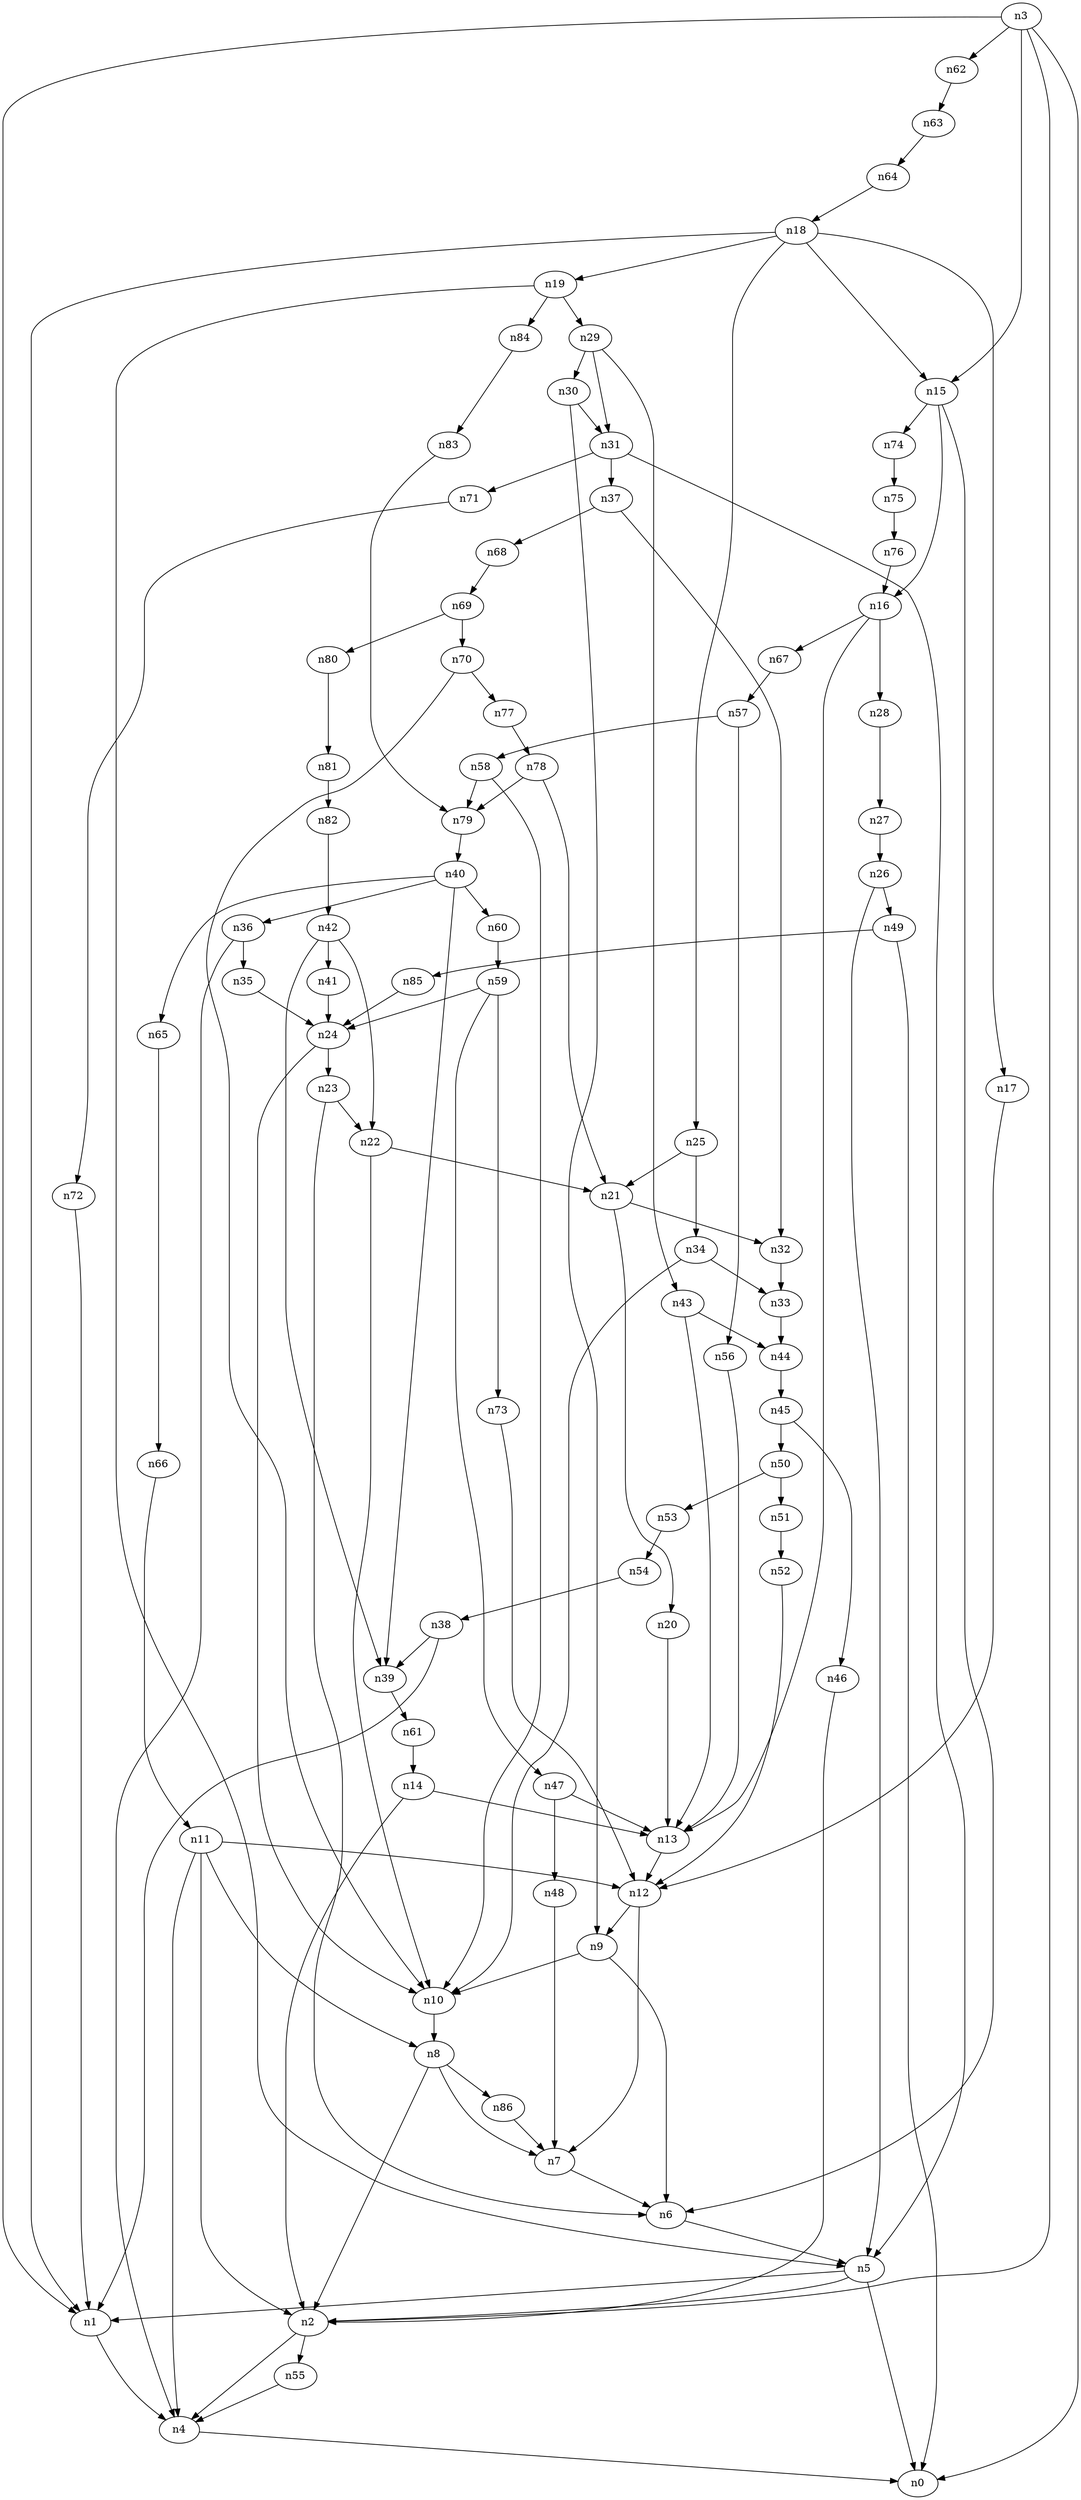 digraph G {
	n1 -> n4	 [_graphml_id=e4];
	n2 -> n4	 [_graphml_id=e7];
	n2 -> n55	 [_graphml_id=e89];
	n3 -> n0	 [_graphml_id=e0];
	n3 -> n1	 [_graphml_id=e3];
	n3 -> n2	 [_graphml_id=e6];
	n3 -> n15	 [_graphml_id=e23];
	n3 -> n62	 [_graphml_id=e101];
	n4 -> n0	 [_graphml_id=e1];
	n5 -> n0	 [_graphml_id=e2];
	n5 -> n1	 [_graphml_id=e5];
	n5 -> n2	 [_graphml_id=e8];
	n6 -> n5	 [_graphml_id=e9];
	n7 -> n6	 [_graphml_id=e10];
	n8 -> n2	 [_graphml_id=e12];
	n8 -> n7	 [_graphml_id=e11];
	n8 -> n86	 [_graphml_id=e142];
	n9 -> n6	 [_graphml_id=e13];
	n9 -> n10	 [_graphml_id=e14];
	n10 -> n8	 [_graphml_id=e15];
	n11 -> n2	 [_graphml_id=e18];
	n11 -> n4	 [_graphml_id=e17];
	n11 -> n8	 [_graphml_id=e16];
	n11 -> n12	 [_graphml_id=e80];
	n12 -> n7	 [_graphml_id=e41];
	n12 -> n9	 [_graphml_id=e19];
	n13 -> n12	 [_graphml_id=e20];
	n14 -> n2	 [_graphml_id=e22];
	n14 -> n13	 [_graphml_id=e21];
	n15 -> n6	 [_graphml_id=e90];
	n15 -> n16	 [_graphml_id=e24];
	n15 -> n74	 [_graphml_id=e121];
	n16 -> n13	 [_graphml_id=e25];
	n16 -> n28	 [_graphml_id=e45];
	n16 -> n67	 [_graphml_id=e109];
	n17 -> n12	 [_graphml_id=e26];
	n18 -> n1	 [_graphml_id=e28];
	n18 -> n15	 [_graphml_id=e31];
	n18 -> n17	 [_graphml_id=e27];
	n18 -> n19	 [_graphml_id=e30];
	n18 -> n25	 [_graphml_id=e40];
	n19 -> n5	 [_graphml_id=e29];
	n19 -> n29	 [_graphml_id=e46];
	n19 -> n84	 [_graphml_id=e137];
	n20 -> n13	 [_graphml_id=e32];
	n21 -> n20	 [_graphml_id=e33];
	n21 -> n32	 [_graphml_id=e52];
	n22 -> n10	 [_graphml_id=e35];
	n22 -> n21	 [_graphml_id=e34];
	n23 -> n6	 [_graphml_id=e70];
	n23 -> n22	 [_graphml_id=e36];
	n24 -> n10	 [_graphml_id=e38];
	n24 -> n23	 [_graphml_id=e37];
	n25 -> n21	 [_graphml_id=e39];
	n25 -> n34	 [_graphml_id=e140];
	n26 -> n5	 [_graphml_id=e42];
	n26 -> n49	 [_graphml_id=e79];
	n27 -> n26	 [_graphml_id=e43];
	n28 -> n27	 [_graphml_id=e44];
	n29 -> n30	 [_graphml_id=e47];
	n29 -> n31	 [_graphml_id=e49];
	n29 -> n43	 [_graphml_id=e68];
	n30 -> n9	 [_graphml_id=e48];
	n30 -> n31	 [_graphml_id=e51];
	n31 -> n5	 [_graphml_id=e50];
	n31 -> n37	 [_graphml_id=e59];
	n31 -> n71	 [_graphml_id=e115];
	n32 -> n33	 [_graphml_id=e53];
	n33 -> n44	 [_graphml_id=e71];
	n34 -> n10	 [_graphml_id=e55];
	n34 -> n33	 [_graphml_id=e54];
	n35 -> n24	 [_graphml_id=e56];
	n36 -> n4	 [_graphml_id=e58];
	n36 -> n35	 [_graphml_id=e57];
	n37 -> n32	 [_graphml_id=e60];
	n37 -> n68	 [_graphml_id=e111];
	n38 -> n1	 [_graphml_id=e61];
	n38 -> n39	 [_graphml_id=e62];
	n39 -> n61	 [_graphml_id=e99];
	n40 -> n36	 [_graphml_id=e64];
	n40 -> n39	 [_graphml_id=e63];
	n40 -> n60	 [_graphml_id=e97];
	n40 -> n65	 [_graphml_id=e105];
	n41 -> n24	 [_graphml_id=e65];
	n42 -> n22	 [_graphml_id=e67];
	n42 -> n39	 [_graphml_id=e110];
	n42 -> n41	 [_graphml_id=e66];
	n43 -> n13	 [_graphml_id=e69];
	n43 -> n44	 [_graphml_id=e100];
	n44 -> n45	 [_graphml_id=e72];
	n45 -> n46	 [_graphml_id=e73];
	n45 -> n50	 [_graphml_id=e81];
	n46 -> n2	 [_graphml_id=e74];
	n47 -> n13	 [_graphml_id=e75];
	n47 -> n48	 [_graphml_id=e76];
	n48 -> n7	 [_graphml_id=e77];
	n49 -> n0	 [_graphml_id=e78];
	n49 -> n85	 [_graphml_id=e138];
	n50 -> n51	 [_graphml_id=e82];
	n50 -> n53	 [_graphml_id=e85];
	n51 -> n52	 [_graphml_id=e83];
	n52 -> n12	 [_graphml_id=e84];
	n53 -> n54	 [_graphml_id=e86];
	n54 -> n38	 [_graphml_id=e87];
	n55 -> n4	 [_graphml_id=e88];
	n56 -> n13	 [_graphml_id=e91];
	n57 -> n56	 [_graphml_id=e92];
	n57 -> n58	 [_graphml_id=e93];
	n58 -> n10	 [_graphml_id=e94];
	n58 -> n79	 [_graphml_id=e128];
	n59 -> n24	 [_graphml_id=e120];
	n59 -> n47	 [_graphml_id=e95];
	n59 -> n73	 [_graphml_id=e119];
	n60 -> n59	 [_graphml_id=e96];
	n61 -> n14	 [_graphml_id=e98];
	n62 -> n63	 [_graphml_id=e102];
	n63 -> n64	 [_graphml_id=e103];
	n64 -> n18	 [_graphml_id=e104];
	n65 -> n66	 [_graphml_id=e106];
	n66 -> n11	 [_graphml_id=e107];
	n67 -> n57	 [_graphml_id=e108];
	n68 -> n69	 [_graphml_id=e112];
	n69 -> n70	 [_graphml_id=e113];
	n69 -> n80	 [_graphml_id=e131];
	n70 -> n10	 [_graphml_id=e114];
	n70 -> n77	 [_graphml_id=e125];
	n71 -> n72	 [_graphml_id=e116];
	n72 -> n1	 [_graphml_id=e117];
	n73 -> n12	 [_graphml_id=e118];
	n74 -> n75	 [_graphml_id=e122];
	n75 -> n76	 [_graphml_id=e123];
	n76 -> n16	 [_graphml_id=e124];
	n77 -> n78	 [_graphml_id=e126];
	n78 -> n21	 [_graphml_id=e127];
	n78 -> n79	 [_graphml_id=e130];
	n79 -> n40	 [_graphml_id=e129];
	n80 -> n81	 [_graphml_id=e132];
	n81 -> n82	 [_graphml_id=e133];
	n82 -> n42	 [_graphml_id=e134];
	n83 -> n79	 [_graphml_id=e135];
	n84 -> n83	 [_graphml_id=e136];
	n85 -> n24	 [_graphml_id=e139];
	n86 -> n7	 [_graphml_id=e141];
}
